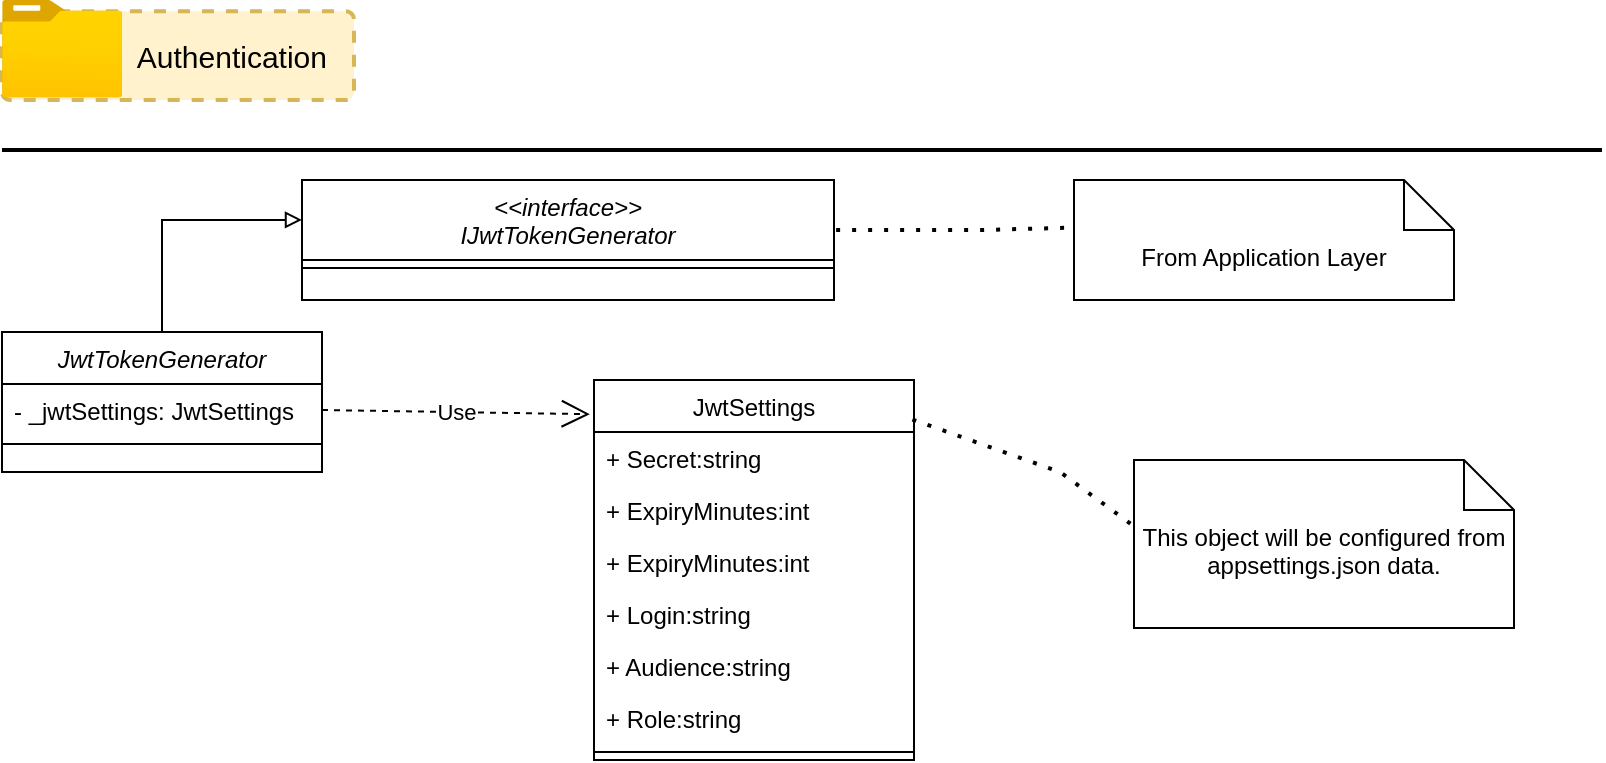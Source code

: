 <mxfile version="21.0.8" type="google"><diagram id="C5RBs43oDa-KdzZeNtuy" name="Page-1"><mxGraphModel grid="1" page="1" gridSize="10" guides="1" tooltips="1" connect="1" arrows="1" fold="1" pageScale="1" pageWidth="827" pageHeight="1169" math="0" shadow="0"><root><mxCell id="WIyWlLk6GJQsqaUBKTNV-0"/><mxCell id="WIyWlLk6GJQsqaUBKTNV-1" parent="WIyWlLk6GJQsqaUBKTNV-0"/><mxCell id="HbLCawhy4-DutR1VfJ3y-0" value="&lt;div style=&quot;&quot;&gt;&lt;span style=&quot;font-size: 15px; background-color: initial;&quot;&gt;Authentication&amp;nbsp; &amp;nbsp;&lt;/span&gt;&lt;/div&gt;" style="rounded=1;arcSize=9;align=right;spacingLeft=5;strokeColor=#d6b656;html=1;strokeWidth=2;fontSize=12;dashed=1;fillColor=#fff2cc;" vertex="1" parent="WIyWlLk6GJQsqaUBKTNV-1"><mxGeometry x="14" y="25.65" width="176" height="44.35" as="geometry"/></mxCell><mxCell id="HbLCawhy4-DutR1VfJ3y-1" value="" style="image;aspect=fixed;html=1;points=[];align=center;fontSize=12;image=img/lib/azure2/general/Folder_Blank.svg;" vertex="1" parent="WIyWlLk6GJQsqaUBKTNV-1"><mxGeometry x="14" y="20" width="60" height="48.69" as="geometry"/></mxCell><mxCell id="HbLCawhy4-DutR1VfJ3y-2" value="" style="line;strokeWidth=2;html=1;" vertex="1" parent="WIyWlLk6GJQsqaUBKTNV-1"><mxGeometry x="14" y="90" width="800" height="10" as="geometry"/></mxCell><mxCell id="HbLCawhy4-DutR1VfJ3y-3" style="edgeStyle=orthogonalEdgeStyle;rounded=0;orthogonalLoop=1;jettySize=auto;html=1;exitX=0.5;exitY=0;exitDx=0;exitDy=0;entryX=0;entryY=0.333;entryDx=0;entryDy=0;entryPerimeter=0;endArrow=block;endFill=0;" edge="1" parent="WIyWlLk6GJQsqaUBKTNV-1" source="HbLCawhy4-DutR1VfJ3y-4" target="HbLCawhy4-DutR1VfJ3y-15"><mxGeometry relative="1" as="geometry"/></mxCell><mxCell id="HbLCawhy4-DutR1VfJ3y-4" value="JwtTokenGenerator" style="swimlane;fontStyle=2;align=center;verticalAlign=top;childLayout=stackLayout;horizontal=1;startSize=26;horizontalStack=0;resizeParent=1;resizeLast=0;collapsible=1;marginBottom=0;rounded=0;shadow=0;strokeWidth=1;" vertex="1" parent="WIyWlLk6GJQsqaUBKTNV-1"><mxGeometry x="14" y="186" width="160" height="70" as="geometry"><mxRectangle x="230" y="140" width="160" height="26" as="alternateBounds"/></mxGeometry></mxCell><mxCell id="HbLCawhy4-DutR1VfJ3y-5" value="- _jwtSettings: JwtSettings" style="text;align=left;verticalAlign=top;spacingLeft=4;spacingRight=4;overflow=hidden;rotatable=0;points=[[0,0.5],[1,0.5]];portConstraint=eastwest;" vertex="1" parent="HbLCawhy4-DutR1VfJ3y-4"><mxGeometry y="26" width="160" height="26" as="geometry"/></mxCell><mxCell id="HbLCawhy4-DutR1VfJ3y-6" value="" style="line;html=1;strokeWidth=1;align=left;verticalAlign=middle;spacingTop=-1;spacingLeft=3;spacingRight=3;rotatable=0;labelPosition=right;points=[];portConstraint=eastwest;" vertex="1" parent="HbLCawhy4-DutR1VfJ3y-4"><mxGeometry y="52" width="160" height="8" as="geometry"/></mxCell><mxCell id="HbLCawhy4-DutR1VfJ3y-7" value="JwtSettings" style="swimlane;fontStyle=0;align=center;verticalAlign=top;childLayout=stackLayout;horizontal=1;startSize=26;horizontalStack=0;resizeParent=1;resizeLast=0;collapsible=1;marginBottom=0;rounded=0;shadow=0;strokeWidth=1;" vertex="1" parent="WIyWlLk6GJQsqaUBKTNV-1"><mxGeometry x="310" y="210" width="160" height="190" as="geometry"><mxRectangle x="340" y="380" width="170" height="26" as="alternateBounds"/></mxGeometry></mxCell><mxCell id="HbLCawhy4-DutR1VfJ3y-8" value="+ Secret:string" style="text;align=left;verticalAlign=top;spacingLeft=4;spacingRight=4;overflow=hidden;rotatable=0;points=[[0,0.5],[1,0.5]];portConstraint=eastwest;" vertex="1" parent="HbLCawhy4-DutR1VfJ3y-7"><mxGeometry y="26" width="160" height="26" as="geometry"/></mxCell><mxCell id="HbLCawhy4-DutR1VfJ3y-9" value="+ ExpiryMinutes:int" style="text;align=left;verticalAlign=top;spacingLeft=4;spacingRight=4;overflow=hidden;rotatable=0;points=[[0,0.5],[1,0.5]];portConstraint=eastwest;" vertex="1" parent="HbLCawhy4-DutR1VfJ3y-7"><mxGeometry y="52" width="160" height="26" as="geometry"/></mxCell><mxCell id="HbLCawhy4-DutR1VfJ3y-10" value="+ ExpiryMinutes:int" style="text;align=left;verticalAlign=top;spacingLeft=4;spacingRight=4;overflow=hidden;rotatable=0;points=[[0,0.5],[1,0.5]];portConstraint=eastwest;" vertex="1" parent="HbLCawhy4-DutR1VfJ3y-7"><mxGeometry y="78" width="160" height="26" as="geometry"/></mxCell><mxCell id="HbLCawhy4-DutR1VfJ3y-11" value="+ Login:string" style="text;align=left;verticalAlign=top;spacingLeft=4;spacingRight=4;overflow=hidden;rotatable=0;points=[[0,0.5],[1,0.5]];portConstraint=eastwest;" vertex="1" parent="HbLCawhy4-DutR1VfJ3y-7"><mxGeometry y="104" width="160" height="26" as="geometry"/></mxCell><mxCell id="HbLCawhy4-DutR1VfJ3y-12" value="+ Audience:string" style="text;align=left;verticalAlign=top;spacingLeft=4;spacingRight=4;overflow=hidden;rotatable=0;points=[[0,0.5],[1,0.5]];portConstraint=eastwest;" vertex="1" parent="HbLCawhy4-DutR1VfJ3y-7"><mxGeometry y="130" width="160" height="26" as="geometry"/></mxCell><mxCell id="HbLCawhy4-DutR1VfJ3y-13" value="+ Role:string" style="text;align=left;verticalAlign=top;spacingLeft=4;spacingRight=4;overflow=hidden;rotatable=0;points=[[0,0.5],[1,0.5]];portConstraint=eastwest;" vertex="1" parent="HbLCawhy4-DutR1VfJ3y-7"><mxGeometry y="156" width="160" height="26" as="geometry"/></mxCell><mxCell id="HbLCawhy4-DutR1VfJ3y-14" value="" style="line;html=1;strokeWidth=1;align=left;verticalAlign=middle;spacingTop=-1;spacingLeft=3;spacingRight=3;rotatable=0;labelPosition=right;points=[];portConstraint=eastwest;" vertex="1" parent="HbLCawhy4-DutR1VfJ3y-7"><mxGeometry y="182" width="160" height="8" as="geometry"/></mxCell><mxCell id="HbLCawhy4-DutR1VfJ3y-15" value="&lt;&lt;interface&gt;&gt;&#10;IJwtTokenGenerator" style="swimlane;fontStyle=2;align=center;verticalAlign=top;childLayout=stackLayout;horizontal=1;startSize=40;horizontalStack=0;resizeParent=1;resizeLast=0;collapsible=1;marginBottom=0;rounded=0;shadow=0;strokeWidth=1;" vertex="1" parent="WIyWlLk6GJQsqaUBKTNV-1"><mxGeometry x="164" y="110" width="266" height="60" as="geometry"><mxRectangle x="230" y="140" width="160" height="26" as="alternateBounds"/></mxGeometry></mxCell><mxCell id="HbLCawhy4-DutR1VfJ3y-16" value="" style="line;html=1;strokeWidth=1;align=left;verticalAlign=middle;spacingTop=-1;spacingLeft=3;spacingRight=3;rotatable=0;labelPosition=right;points=[];portConstraint=eastwest;" vertex="1" parent="HbLCawhy4-DutR1VfJ3y-15"><mxGeometry y="40" width="266" height="8" as="geometry"/></mxCell><mxCell id="HbLCawhy4-DutR1VfJ3y-17" value="" style="endArrow=none;dashed=1;html=1;dashPattern=1 3;strokeWidth=2;rounded=0;exitX=1.004;exitY=0.416;exitDx=0;exitDy=0;exitPerimeter=0;entryX=-0.004;entryY=0.397;entryDx=0;entryDy=0;entryPerimeter=0;" edge="1" parent="WIyWlLk6GJQsqaUBKTNV-1" source="HbLCawhy4-DutR1VfJ3y-15" target="HbLCawhy4-DutR1VfJ3y-18"><mxGeometry width="50" height="50" relative="1" as="geometry"><mxPoint x="474" y="170" as="sourcePoint"/><mxPoint x="550" y="135" as="targetPoint"/><Array as="points"><mxPoint x="504" y="135"/></Array></mxGeometry></mxCell><mxCell id="HbLCawhy4-DutR1VfJ3y-18" value="From Application Layer" style="shape=note2;boundedLbl=1;whiteSpace=wrap;html=1;size=25;verticalAlign=top;align=center;" vertex="1" parent="WIyWlLk6GJQsqaUBKTNV-1"><mxGeometry x="550" y="110" width="190" height="60" as="geometry"/></mxCell><mxCell id="HbLCawhy4-DutR1VfJ3y-19" value="Use" style="endArrow=open;endSize=12;dashed=1;html=1;rounded=0;exitX=1;exitY=0.5;exitDx=0;exitDy=0;entryX=-0.013;entryY=0.09;entryDx=0;entryDy=0;entryPerimeter=0;" edge="1" parent="WIyWlLk6GJQsqaUBKTNV-1" source="HbLCawhy4-DutR1VfJ3y-5" target="HbLCawhy4-DutR1VfJ3y-7"><mxGeometry width="160" relative="1" as="geometry"><mxPoint x="104" y="360" as="sourcePoint"/><mxPoint x="204" y="360" as="targetPoint"/></mxGeometry></mxCell><mxCell id="HbLCawhy4-DutR1VfJ3y-20" value="This object will be configured from appsettings.json data." style="shape=note2;boundedLbl=1;whiteSpace=wrap;html=1;size=25;verticalAlign=top;align=center;" vertex="1" parent="WIyWlLk6GJQsqaUBKTNV-1"><mxGeometry x="580" y="250" width="190" height="84" as="geometry"/></mxCell><mxCell id="HbLCawhy4-DutR1VfJ3y-21" value="" style="endArrow=none;dashed=1;html=1;dashPattern=1 3;strokeWidth=2;rounded=0;exitX=0.995;exitY=0.104;exitDx=0;exitDy=0;exitPerimeter=0;entryX=0.004;entryY=0.401;entryDx=0;entryDy=0;entryPerimeter=0;" edge="1" parent="WIyWlLk6GJQsqaUBKTNV-1" source="HbLCawhy4-DutR1VfJ3y-7" target="HbLCawhy4-DutR1VfJ3y-20"><mxGeometry width="50" height="50" relative="1" as="geometry"><mxPoint x="470" y="256" as="sourcePoint"/><mxPoint x="588" y="255" as="targetPoint"/><Array as="points"><mxPoint x="543" y="256"/></Array></mxGeometry></mxCell></root></mxGraphModel></diagram></mxfile>